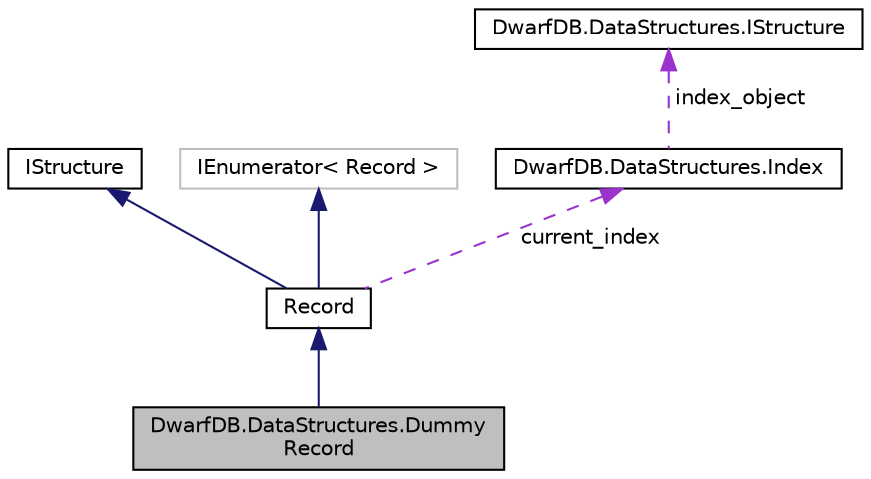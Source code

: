 digraph "DwarfDB.DataStructures.DummyRecord"
{
  edge [fontname="Helvetica",fontsize="10",labelfontname="Helvetica",labelfontsize="10"];
  node [fontname="Helvetica",fontsize="10",shape=record];
  Node1 [label="DwarfDB.DataStructures.Dummy\lRecord",height=0.2,width=0.4,color="black", fillcolor="grey75", style="filled", fontcolor="black"];
  Node2 -> Node1 [dir="back",color="midnightblue",fontsize="10",style="solid",fontname="Helvetica"];
  Node2 [label="Record",height=0.2,width=0.4,color="black", fillcolor="white", style="filled",URL="$class_dwarf_d_b_1_1_data_structures_1_1_record.html",tooltip="Record is the element of DataContainer "];
  Node3 -> Node2 [dir="back",color="midnightblue",fontsize="10",style="solid",fontname="Helvetica"];
  Node3 [label="IStructure",height=0.2,width=0.4,color="black", fillcolor="white", style="filled",URL="$interface_dwarf_d_b_1_1_data_structures_1_1_i_structure.html",tooltip="An interface for DwarfDB data structures, such as: DataContainer and Record "];
  Node4 -> Node2 [dir="back",color="midnightblue",fontsize="10",style="solid",fontname="Helvetica"];
  Node4 [label="IEnumerator\< Record \>",height=0.2,width=0.4,color="grey75", fillcolor="white", style="filled"];
  Node5 -> Node2 [dir="back",color="darkorchid3",fontsize="10",style="dashed",label=" current_index" ,fontname="Helvetica"];
  Node5 [label="DwarfDB.DataStructures.Index",height=0.2,width=0.4,color="black", fillcolor="white", style="filled",URL="$class_dwarf_d_b_1_1_data_structures_1_1_index.html",tooltip="Index of data structure elements "];
  Node6 -> Node5 [dir="back",color="darkorchid3",fontsize="10",style="dashed",label=" index_object" ,fontname="Helvetica"];
  Node6 [label="DwarfDB.DataStructures.IStructure",height=0.2,width=0.4,color="black", fillcolor="white", style="filled",URL="$interface_dwarf_d_b_1_1_data_structures_1_1_i_structure.html",tooltip="An interface for DwarfDB data structures, such as: DataContainer and Record "];
}
